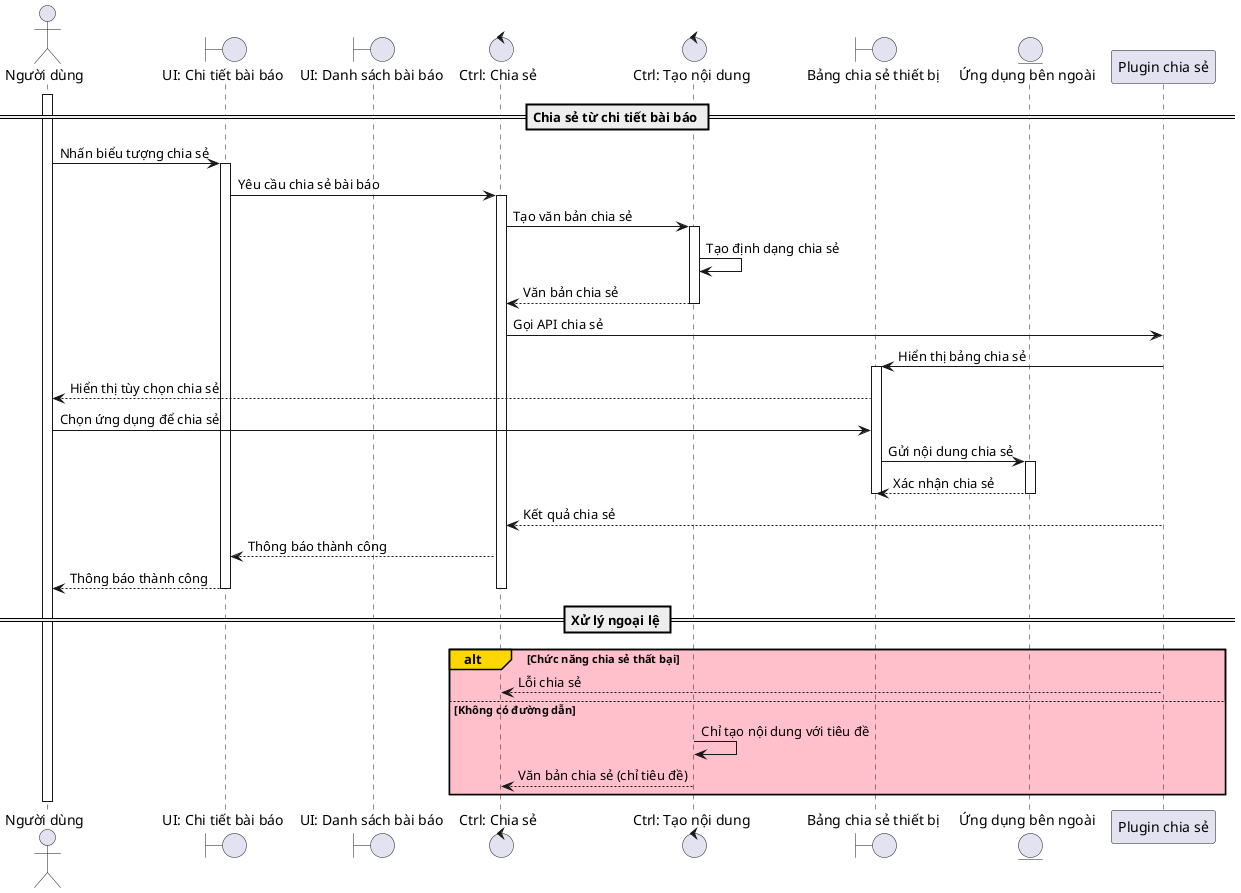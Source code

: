 @startuml SequenceShareNews

actor "Người dùng" as user
boundary "UI: Chi tiết bài báo" as ui_detail
boundary "UI: Danh sách bài báo" as ui_list
control "Ctrl: Chia sẻ" as ctrl_share
control "Ctrl: Tạo nội dung" as ctrl_content
boundary "Bảng chia sẻ thiết bị" as native_share
entity "Ứng dụng bên ngoài" as external_app

activate user

== Chia sẻ từ chi tiết bài báo ==
user -> ui_detail: Nhấn biểu tượng chia sẻ
activate ui_detail
ui_detail -> ctrl_share: Yêu cầu chia sẻ bài báo
activate ctrl_share

ctrl_share -> ctrl_content: Tạo văn bản chia sẻ
activate ctrl_content
ctrl_content -> ctrl_content: Tạo định dạng chia sẻ
ctrl_content --> ctrl_share: Văn bản chia sẻ
deactivate ctrl_content

ctrl_share -> "Plugin chia sẻ": Gọi API chia sẻ
"Plugin chia sẻ" -> native_share: Hiển thị bảng chia sẻ
activate native_share
native_share --> user: Hiển thị tùy chọn chia sẻ

user -> native_share: Chọn ứng dụng để chia sẻ
native_share -> external_app: Gửi nội dung chia sẻ
activate external_app
external_app --> native_share: Xác nhận chia sẻ
deactivate external_app
deactivate native_share

"Plugin chia sẻ" --> ctrl_share: Kết quả chia sẻ
ctrl_share --> ui_detail: Thông báo thành công
ui_detail --> user: Thông báo thành công

deactivate ctrl_share
deactivate ui_detail


== Xử lý ngoại lệ ==
alt#Gold #Pink Chức năng chia sẻ thất bại
    "Plugin chia sẻ" --> ctrl_share: Lỗi chia sẻ
else Không có đường dẫn
    ctrl_content -> ctrl_content: Chỉ tạo nội dung với tiêu đề
    ctrl_content --> ctrl_share: Văn bản chia sẻ (chỉ tiêu đề)
end

deactivate user

@enduml
